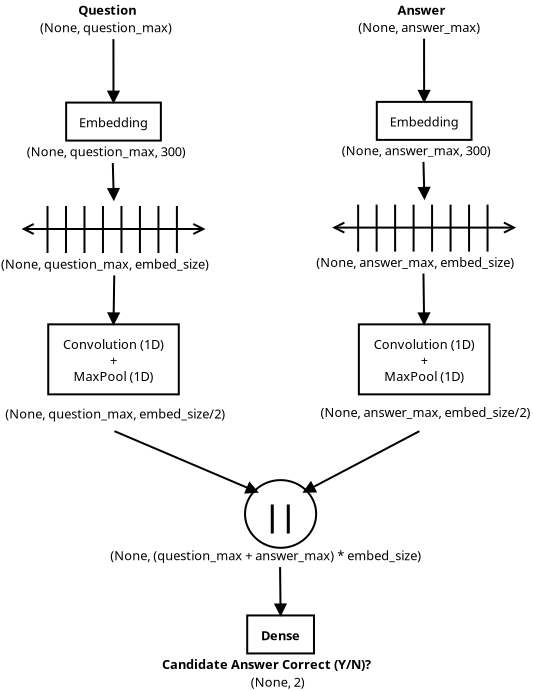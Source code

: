 <?xml version="1.0" encoding="UTF-8"?>
<dia:diagram xmlns:dia="http://www.lysator.liu.se/~alla/dia/">
  <dia:layer name="Background" visible="true" active="true">
    <dia:object type="Standard - Text" version="1" id="O0">
      <dia:attribute name="obj_pos">
        <dia:point val="8.092,-4.985"/>
      </dia:attribute>
      <dia:attribute name="obj_bb">
        <dia:rectangle val="8.092,-5.58;11.327,-4.835"/>
      </dia:attribute>
      <dia:attribute name="text">
        <dia:composite type="text">
          <dia:attribute name="string">
            <dia:string>#Question#</dia:string>
          </dia:attribute>
          <dia:attribute name="font">
            <dia:font family="sans" style="80" name="Helvetica-Bold"/>
          </dia:attribute>
          <dia:attribute name="height">
            <dia:real val="0.8"/>
          </dia:attribute>
          <dia:attribute name="pos">
            <dia:point val="8.092,-4.985"/>
          </dia:attribute>
          <dia:attribute name="color">
            <dia:color val="#000000"/>
          </dia:attribute>
          <dia:attribute name="alignment">
            <dia:enum val="0"/>
          </dia:attribute>
        </dia:composite>
      </dia:attribute>
      <dia:attribute name="valign">
        <dia:enum val="3"/>
      </dia:attribute>
    </dia:object>
    <dia:object type="Standard - Text" version="1" id="O1">
      <dia:attribute name="obj_pos">
        <dia:point val="4.229,7.712"/>
      </dia:attribute>
      <dia:attribute name="obj_bb">
        <dia:rectangle val="4.229,7.117;15.479,7.862"/>
      </dia:attribute>
      <dia:attribute name="text">
        <dia:composite type="text">
          <dia:attribute name="string">
            <dia:string>#(None, question_max, embed_size)#</dia:string>
          </dia:attribute>
          <dia:attribute name="font">
            <dia:font family="sans" style="0" name="Helvetica"/>
          </dia:attribute>
          <dia:attribute name="height">
            <dia:real val="0.8"/>
          </dia:attribute>
          <dia:attribute name="pos">
            <dia:point val="4.229,7.712"/>
          </dia:attribute>
          <dia:attribute name="color">
            <dia:color val="#000000"/>
          </dia:attribute>
          <dia:attribute name="alignment">
            <dia:enum val="0"/>
          </dia:attribute>
        </dia:composite>
      </dia:attribute>
      <dia:attribute name="valign">
        <dia:enum val="3"/>
      </dia:attribute>
    </dia:object>
    <dia:group>
      <dia:object type="Standard - Line" version="0" id="O2">
        <dia:attribute name="obj_pos">
          <dia:point val="5.254,5.73"/>
        </dia:attribute>
        <dia:attribute name="obj_bb">
          <dia:rectangle val="5.204,5.399;14.505,6.06"/>
        </dia:attribute>
        <dia:attribute name="conn_endpoints">
          <dia:point val="5.254,5.73"/>
          <dia:point val="14.454,5.73"/>
        </dia:attribute>
        <dia:attribute name="numcp">
          <dia:int val="1"/>
        </dia:attribute>
        <dia:attribute name="start_arrow">
          <dia:enum val="1"/>
        </dia:attribute>
        <dia:attribute name="start_arrow_length">
          <dia:real val="0.5"/>
        </dia:attribute>
        <dia:attribute name="start_arrow_width">
          <dia:real val="0.5"/>
        </dia:attribute>
        <dia:attribute name="end_arrow">
          <dia:enum val="1"/>
        </dia:attribute>
        <dia:attribute name="end_arrow_length">
          <dia:real val="0.5"/>
        </dia:attribute>
        <dia:attribute name="end_arrow_width">
          <dia:real val="0.5"/>
        </dia:attribute>
      </dia:object>
      <dia:group>
        <dia:object type="Standard - Line" version="0" id="O3">
          <dia:attribute name="obj_pos">
            <dia:point val="9.327,4.58"/>
          </dia:attribute>
          <dia:attribute name="obj_bb">
            <dia:rectangle val="9.277,4.53;9.377,6.98"/>
          </dia:attribute>
          <dia:attribute name="conn_endpoints">
            <dia:point val="9.327,4.58"/>
            <dia:point val="9.327,6.93"/>
          </dia:attribute>
          <dia:attribute name="numcp">
            <dia:int val="1"/>
          </dia:attribute>
        </dia:object>
        <dia:object type="Standard - Line" version="0" id="O4">
          <dia:attribute name="obj_pos">
            <dia:point val="8.403,4.58"/>
          </dia:attribute>
          <dia:attribute name="obj_bb">
            <dia:rectangle val="8.353,4.53;8.453,6.98"/>
          </dia:attribute>
          <dia:attribute name="conn_endpoints">
            <dia:point val="8.403,4.58"/>
            <dia:point val="8.403,6.93"/>
          </dia:attribute>
          <dia:attribute name="numcp">
            <dia:int val="1"/>
          </dia:attribute>
        </dia:object>
        <dia:object type="Standard - Line" version="0" id="O5">
          <dia:attribute name="obj_pos">
            <dia:point val="7.479,4.58"/>
          </dia:attribute>
          <dia:attribute name="obj_bb">
            <dia:rectangle val="7.429,4.53;7.529,6.98"/>
          </dia:attribute>
          <dia:attribute name="conn_endpoints">
            <dia:point val="7.479,4.58"/>
            <dia:point val="7.479,6.93"/>
          </dia:attribute>
          <dia:attribute name="numcp">
            <dia:int val="1"/>
          </dia:attribute>
        </dia:object>
        <dia:object type="Standard - Line" version="0" id="O6">
          <dia:attribute name="obj_pos">
            <dia:point val="6.554,4.58"/>
          </dia:attribute>
          <dia:attribute name="obj_bb">
            <dia:rectangle val="6.504,4.53;6.604,6.98"/>
          </dia:attribute>
          <dia:attribute name="conn_endpoints">
            <dia:point val="6.554,4.58"/>
            <dia:point val="6.554,6.93"/>
          </dia:attribute>
          <dia:attribute name="numcp">
            <dia:int val="1"/>
          </dia:attribute>
        </dia:object>
        <dia:object type="Standard - Line" version="0" id="O7">
          <dia:attribute name="obj_pos">
            <dia:point val="10.252,4.58"/>
          </dia:attribute>
          <dia:attribute name="obj_bb">
            <dia:rectangle val="10.202,4.53;10.302,6.98"/>
          </dia:attribute>
          <dia:attribute name="conn_endpoints">
            <dia:point val="10.252,4.58"/>
            <dia:point val="10.252,6.93"/>
          </dia:attribute>
          <dia:attribute name="numcp">
            <dia:int val="1"/>
          </dia:attribute>
        </dia:object>
        <dia:object type="Standard - Line" version="0" id="O8">
          <dia:attribute name="obj_pos">
            <dia:point val="11.176,4.58"/>
          </dia:attribute>
          <dia:attribute name="obj_bb">
            <dia:rectangle val="11.126,4.53;11.226,6.98"/>
          </dia:attribute>
          <dia:attribute name="conn_endpoints">
            <dia:point val="11.176,4.58"/>
            <dia:point val="11.176,6.93"/>
          </dia:attribute>
          <dia:attribute name="numcp">
            <dia:int val="1"/>
          </dia:attribute>
        </dia:object>
        <dia:object type="Standard - Line" version="0" id="O9">
          <dia:attribute name="obj_pos">
            <dia:point val="13.024,4.58"/>
          </dia:attribute>
          <dia:attribute name="obj_bb">
            <dia:rectangle val="12.975,4.53;13.075,6.98"/>
          </dia:attribute>
          <dia:attribute name="conn_endpoints">
            <dia:point val="13.024,4.58"/>
            <dia:point val="13.024,6.93"/>
          </dia:attribute>
          <dia:attribute name="numcp">
            <dia:int val="1"/>
          </dia:attribute>
        </dia:object>
        <dia:object type="Standard - Line" version="0" id="O10">
          <dia:attribute name="obj_pos">
            <dia:point val="12.1,4.58"/>
          </dia:attribute>
          <dia:attribute name="obj_bb">
            <dia:rectangle val="12.05,4.53;12.15,6.98"/>
          </dia:attribute>
          <dia:attribute name="conn_endpoints">
            <dia:point val="12.1,4.58"/>
            <dia:point val="12.1,6.93"/>
          </dia:attribute>
          <dia:attribute name="numcp">
            <dia:int val="1"/>
          </dia:attribute>
        </dia:object>
      </dia:group>
    </dia:group>
    <dia:group>
      <dia:object type="Standard - Line" version="0" id="O11">
        <dia:attribute name="obj_pos">
          <dia:point val="20.786,5.66"/>
        </dia:attribute>
        <dia:attribute name="obj_bb">
          <dia:rectangle val="20.736,5.33;30.036,5.991"/>
        </dia:attribute>
        <dia:attribute name="conn_endpoints">
          <dia:point val="20.786,5.66"/>
          <dia:point val="29.986,5.66"/>
        </dia:attribute>
        <dia:attribute name="numcp">
          <dia:int val="1"/>
        </dia:attribute>
        <dia:attribute name="start_arrow">
          <dia:enum val="1"/>
        </dia:attribute>
        <dia:attribute name="start_arrow_length">
          <dia:real val="0.5"/>
        </dia:attribute>
        <dia:attribute name="start_arrow_width">
          <dia:real val="0.5"/>
        </dia:attribute>
        <dia:attribute name="end_arrow">
          <dia:enum val="1"/>
        </dia:attribute>
        <dia:attribute name="end_arrow_length">
          <dia:real val="0.5"/>
        </dia:attribute>
        <dia:attribute name="end_arrow_width">
          <dia:real val="0.5"/>
        </dia:attribute>
      </dia:object>
      <dia:group>
        <dia:object type="Standard - Line" version="0" id="O12">
          <dia:attribute name="obj_pos">
            <dia:point val="24.859,4.511"/>
          </dia:attribute>
          <dia:attribute name="obj_bb">
            <dia:rectangle val="24.809,4.46;24.909,6.91"/>
          </dia:attribute>
          <dia:attribute name="conn_endpoints">
            <dia:point val="24.859,4.511"/>
            <dia:point val="24.859,6.861"/>
          </dia:attribute>
          <dia:attribute name="numcp">
            <dia:int val="1"/>
          </dia:attribute>
        </dia:object>
        <dia:object type="Standard - Line" version="0" id="O13">
          <dia:attribute name="obj_pos">
            <dia:point val="23.935,4.511"/>
          </dia:attribute>
          <dia:attribute name="obj_bb">
            <dia:rectangle val="23.885,4.46;23.985,6.91"/>
          </dia:attribute>
          <dia:attribute name="conn_endpoints">
            <dia:point val="23.935,4.511"/>
            <dia:point val="23.935,6.861"/>
          </dia:attribute>
          <dia:attribute name="numcp">
            <dia:int val="1"/>
          </dia:attribute>
        </dia:object>
        <dia:object type="Standard - Line" version="0" id="O14">
          <dia:attribute name="obj_pos">
            <dia:point val="23.011,4.511"/>
          </dia:attribute>
          <dia:attribute name="obj_bb">
            <dia:rectangle val="22.961,4.46;23.061,6.91"/>
          </dia:attribute>
          <dia:attribute name="conn_endpoints">
            <dia:point val="23.011,4.511"/>
            <dia:point val="23.011,6.861"/>
          </dia:attribute>
          <dia:attribute name="numcp">
            <dia:int val="1"/>
          </dia:attribute>
        </dia:object>
        <dia:object type="Standard - Line" version="0" id="O15">
          <dia:attribute name="obj_pos">
            <dia:point val="22.086,4.511"/>
          </dia:attribute>
          <dia:attribute name="obj_bb">
            <dia:rectangle val="22.036,4.46;22.136,6.91"/>
          </dia:attribute>
          <dia:attribute name="conn_endpoints">
            <dia:point val="22.086,4.511"/>
            <dia:point val="22.086,6.861"/>
          </dia:attribute>
          <dia:attribute name="numcp">
            <dia:int val="1"/>
          </dia:attribute>
        </dia:object>
        <dia:object type="Standard - Line" version="0" id="O16">
          <dia:attribute name="obj_pos">
            <dia:point val="25.783,4.511"/>
          </dia:attribute>
          <dia:attribute name="obj_bb">
            <dia:rectangle val="25.733,4.46;25.833,6.91"/>
          </dia:attribute>
          <dia:attribute name="conn_endpoints">
            <dia:point val="25.783,4.511"/>
            <dia:point val="25.783,6.861"/>
          </dia:attribute>
          <dia:attribute name="numcp">
            <dia:int val="1"/>
          </dia:attribute>
        </dia:object>
        <dia:object type="Standard - Line" version="0" id="O17">
          <dia:attribute name="obj_pos">
            <dia:point val="26.708,4.511"/>
          </dia:attribute>
          <dia:attribute name="obj_bb">
            <dia:rectangle val="26.658,4.46;26.758,6.91"/>
          </dia:attribute>
          <dia:attribute name="conn_endpoints">
            <dia:point val="26.708,4.511"/>
            <dia:point val="26.708,6.861"/>
          </dia:attribute>
          <dia:attribute name="numcp">
            <dia:int val="1"/>
          </dia:attribute>
        </dia:object>
        <dia:object type="Standard - Line" version="0" id="O18">
          <dia:attribute name="obj_pos">
            <dia:point val="28.556,4.511"/>
          </dia:attribute>
          <dia:attribute name="obj_bb">
            <dia:rectangle val="28.506,4.46;28.606,6.91"/>
          </dia:attribute>
          <dia:attribute name="conn_endpoints">
            <dia:point val="28.556,4.511"/>
            <dia:point val="28.556,6.861"/>
          </dia:attribute>
          <dia:attribute name="numcp">
            <dia:int val="1"/>
          </dia:attribute>
        </dia:object>
        <dia:object type="Standard - Line" version="0" id="O19">
          <dia:attribute name="obj_pos">
            <dia:point val="27.632,4.511"/>
          </dia:attribute>
          <dia:attribute name="obj_bb">
            <dia:rectangle val="27.582,4.46;27.682,6.91"/>
          </dia:attribute>
          <dia:attribute name="conn_endpoints">
            <dia:point val="27.632,4.511"/>
            <dia:point val="27.632,6.861"/>
          </dia:attribute>
          <dia:attribute name="numcp">
            <dia:int val="1"/>
          </dia:attribute>
        </dia:object>
      </dia:group>
    </dia:group>
    <dia:object type="Standard - Text" version="1" id="O20">
      <dia:attribute name="obj_pos">
        <dia:point val="24.055,-4.985"/>
      </dia:attribute>
      <dia:attribute name="obj_bb">
        <dia:rectangle val="24.055,-5.58;26.727,-4.835"/>
      </dia:attribute>
      <dia:attribute name="text">
        <dia:composite type="text">
          <dia:attribute name="string">
            <dia:string>#Answer#</dia:string>
          </dia:attribute>
          <dia:attribute name="font">
            <dia:font family="sans" style="80" name="Helvetica-Bold"/>
          </dia:attribute>
          <dia:attribute name="height">
            <dia:real val="0.8"/>
          </dia:attribute>
          <dia:attribute name="pos">
            <dia:point val="24.055,-4.985"/>
          </dia:attribute>
          <dia:attribute name="color">
            <dia:color val="#000000"/>
          </dia:attribute>
          <dia:attribute name="alignment">
            <dia:enum val="0"/>
          </dia:attribute>
        </dia:composite>
      </dia:attribute>
      <dia:attribute name="valign">
        <dia:enum val="3"/>
      </dia:attribute>
    </dia:object>
    <dia:object type="Standard - Text" version="1" id="O21">
      <dia:attribute name="obj_pos">
        <dia:point val="19.989,7.632"/>
      </dia:attribute>
      <dia:attribute name="obj_bb">
        <dia:rectangle val="19.989,7.037;30.784,7.782"/>
      </dia:attribute>
      <dia:attribute name="text">
        <dia:composite type="text">
          <dia:attribute name="string">
            <dia:string>#(None, answer_max, embed_size)#</dia:string>
          </dia:attribute>
          <dia:attribute name="font">
            <dia:font family="sans" style="0" name="Helvetica"/>
          </dia:attribute>
          <dia:attribute name="height">
            <dia:real val="0.8"/>
          </dia:attribute>
          <dia:attribute name="pos">
            <dia:point val="19.989,7.632"/>
          </dia:attribute>
          <dia:attribute name="color">
            <dia:color val="#000000"/>
          </dia:attribute>
          <dia:attribute name="alignment">
            <dia:enum val="0"/>
          </dia:attribute>
        </dia:composite>
      </dia:attribute>
      <dia:attribute name="valign">
        <dia:enum val="3"/>
      </dia:attribute>
    </dia:object>
    <dia:object type="Flowchart - Ellipse" version="0" id="O22">
      <dia:attribute name="obj_pos">
        <dia:point val="16.593,18.44"/>
      </dia:attribute>
      <dia:attribute name="obj_bb">
        <dia:rectangle val="16.543,18.39;19.874,21.566"/>
      </dia:attribute>
      <dia:attribute name="elem_corner">
        <dia:point val="16.593,18.44"/>
      </dia:attribute>
      <dia:attribute name="elem_width">
        <dia:real val="3.231"/>
      </dia:attribute>
      <dia:attribute name="elem_height">
        <dia:real val="3.076"/>
      </dia:attribute>
      <dia:attribute name="border_width">
        <dia:real val="0.1"/>
      </dia:attribute>
      <dia:attribute name="show_background">
        <dia:boolean val="true"/>
      </dia:attribute>
      <dia:attribute name="padding">
        <dia:real val="0.354"/>
      </dia:attribute>
      <dia:attribute name="text">
        <dia:composite type="text">
          <dia:attribute name="string">
            <dia:string>#||#</dia:string>
          </dia:attribute>
          <dia:attribute name="font">
            <dia:font family="sans" style="80" name="Helvetica-Bold"/>
          </dia:attribute>
          <dia:attribute name="height">
            <dia:real val="1.764"/>
          </dia:attribute>
          <dia:attribute name="pos">
            <dia:point val="18.209,20.406"/>
          </dia:attribute>
          <dia:attribute name="color">
            <dia:color val="#000000"/>
          </dia:attribute>
          <dia:attribute name="alignment">
            <dia:enum val="1"/>
          </dia:attribute>
        </dia:composite>
      </dia:attribute>
    </dia:object>
    <dia:object type="Flowchart - Box" version="0" id="O23">
      <dia:attribute name="obj_pos">
        <dia:point val="16.54,25.052"/>
      </dia:attribute>
      <dia:attribute name="obj_bb">
        <dia:rectangle val="16.49,25.002;19.927,27.002"/>
      </dia:attribute>
      <dia:attribute name="elem_corner">
        <dia:point val="16.54,25.052"/>
      </dia:attribute>
      <dia:attribute name="elem_width">
        <dia:real val="3.338"/>
      </dia:attribute>
      <dia:attribute name="elem_height">
        <dia:real val="1.9"/>
      </dia:attribute>
      <dia:attribute name="border_width">
        <dia:real val="0.1"/>
      </dia:attribute>
      <dia:attribute name="show_background">
        <dia:boolean val="true"/>
      </dia:attribute>
      <dia:attribute name="padding">
        <dia:real val="0.5"/>
      </dia:attribute>
      <dia:attribute name="text">
        <dia:composite type="text">
          <dia:attribute name="string">
            <dia:string>#Dense#</dia:string>
          </dia:attribute>
          <dia:attribute name="font">
            <dia:font family="sans" style="80" name="Helvetica-Bold"/>
          </dia:attribute>
          <dia:attribute name="height">
            <dia:real val="0.8"/>
          </dia:attribute>
          <dia:attribute name="pos">
            <dia:point val="18.209,26.197"/>
          </dia:attribute>
          <dia:attribute name="color">
            <dia:color val="#000000"/>
          </dia:attribute>
          <dia:attribute name="alignment">
            <dia:enum val="1"/>
          </dia:attribute>
        </dia:composite>
      </dia:attribute>
    </dia:object>
    <dia:object type="Standard - Line" version="0" id="O24">
      <dia:attribute name="obj_pos">
        <dia:point val="18.183,22.632"/>
      </dia:attribute>
      <dia:attribute name="obj_bb">
        <dia:rectangle val="17.872,22.581;18.534,25.164"/>
      </dia:attribute>
      <dia:attribute name="conn_endpoints">
        <dia:point val="18.183,22.632"/>
        <dia:point val="18.209,25.052"/>
      </dia:attribute>
      <dia:attribute name="numcp">
        <dia:int val="1"/>
      </dia:attribute>
      <dia:attribute name="end_arrow">
        <dia:enum val="3"/>
      </dia:attribute>
      <dia:attribute name="end_arrow_length">
        <dia:real val="0.5"/>
      </dia:attribute>
      <dia:attribute name="end_arrow_width">
        <dia:real val="0.5"/>
      </dia:attribute>
      <dia:connections>
        <dia:connection handle="1" to="O23" connection="2"/>
      </dia:connections>
    </dia:object>
    <dia:object type="Standard - Text" version="1" id="O25">
      <dia:attribute name="obj_pos">
        <dia:point val="9.69,22.296"/>
      </dia:attribute>
      <dia:attribute name="obj_bb">
        <dia:rectangle val="9.69,21.701;26.727,22.446"/>
      </dia:attribute>
      <dia:attribute name="text">
        <dia:composite type="text">
          <dia:attribute name="string">
            <dia:string>#(None, (question_max + answer_max) * embed_size)#</dia:string>
          </dia:attribute>
          <dia:attribute name="font">
            <dia:font family="sans" style="0" name="Helvetica"/>
          </dia:attribute>
          <dia:attribute name="height">
            <dia:real val="0.8"/>
          </dia:attribute>
          <dia:attribute name="pos">
            <dia:point val="9.69,22.296"/>
          </dia:attribute>
          <dia:attribute name="color">
            <dia:color val="#000000"/>
          </dia:attribute>
          <dia:attribute name="alignment">
            <dia:enum val="0"/>
          </dia:attribute>
        </dia:composite>
      </dia:attribute>
      <dia:attribute name="valign">
        <dia:enum val="3"/>
      </dia:attribute>
    </dia:object>
    <dia:object type="Standard - Line" version="0" id="O26">
      <dia:attribute name="obj_pos">
        <dia:point val="9.9,15.838"/>
      </dia:attribute>
      <dia:attribute name="obj_bb">
        <dia:rectangle val="9.834,15.772;17.169,18.99"/>
      </dia:attribute>
      <dia:attribute name="conn_endpoints">
        <dia:point val="9.9,15.838"/>
        <dia:point val="17.067,18.89"/>
      </dia:attribute>
      <dia:attribute name="numcp">
        <dia:int val="1"/>
      </dia:attribute>
      <dia:attribute name="end_arrow">
        <dia:enum val="3"/>
      </dia:attribute>
      <dia:attribute name="end_arrow_length">
        <dia:real val="0.5"/>
      </dia:attribute>
      <dia:attribute name="end_arrow_width">
        <dia:real val="0.5"/>
      </dia:attribute>
      <dia:connections>
        <dia:connection handle="1" to="O22" connection="6"/>
      </dia:connections>
    </dia:object>
    <dia:object type="Standard - Line" version="0" id="O27">
      <dia:attribute name="obj_pos">
        <dia:point val="25.15,15.838"/>
      </dia:attribute>
      <dia:attribute name="obj_bb">
        <dia:rectangle val="19.252,15.77;25.218,18.96"/>
      </dia:attribute>
      <dia:attribute name="conn_endpoints">
        <dia:point val="25.15,15.838"/>
        <dia:point val="19.351,18.89"/>
      </dia:attribute>
      <dia:attribute name="numcp">
        <dia:int val="1"/>
      </dia:attribute>
      <dia:attribute name="end_arrow">
        <dia:enum val="3"/>
      </dia:attribute>
      <dia:attribute name="end_arrow_length">
        <dia:real val="0.5"/>
      </dia:attribute>
      <dia:attribute name="end_arrow_width">
        <dia:real val="0.5"/>
      </dia:attribute>
      <dia:connections>
        <dia:connection handle="1" to="O22" connection="2"/>
      </dia:connections>
    </dia:object>
    <dia:object type="Flowchart - Box" version="0" id="O28">
      <dia:attribute name="obj_pos">
        <dia:point val="7.487,-0.591"/>
      </dia:attribute>
      <dia:attribute name="obj_bb">
        <dia:rectangle val="7.437,-0.641;12.272,1.359"/>
      </dia:attribute>
      <dia:attribute name="elem_corner">
        <dia:point val="7.487,-0.591"/>
      </dia:attribute>
      <dia:attribute name="elem_width">
        <dia:real val="4.735"/>
      </dia:attribute>
      <dia:attribute name="elem_height">
        <dia:real val="1.9"/>
      </dia:attribute>
      <dia:attribute name="show_background">
        <dia:boolean val="true"/>
      </dia:attribute>
      <dia:attribute name="padding">
        <dia:real val="0.5"/>
      </dia:attribute>
      <dia:attribute name="text">
        <dia:composite type="text">
          <dia:attribute name="string">
            <dia:string>#Embedding#</dia:string>
          </dia:attribute>
          <dia:attribute name="font">
            <dia:font family="sans" style="0" name="Helvetica"/>
          </dia:attribute>
          <dia:attribute name="height">
            <dia:real val="0.8"/>
          </dia:attribute>
          <dia:attribute name="pos">
            <dia:point val="9.854,0.554"/>
          </dia:attribute>
          <dia:attribute name="color">
            <dia:color val="#000000"/>
          </dia:attribute>
          <dia:attribute name="alignment">
            <dia:enum val="1"/>
          </dia:attribute>
        </dia:composite>
      </dia:attribute>
    </dia:object>
    <dia:object type="Standard - Text" version="1" id="O29">
      <dia:attribute name="obj_pos">
        <dia:point val="6.181,-4.102"/>
      </dia:attribute>
      <dia:attribute name="obj_bb">
        <dia:rectangle val="6.181,-4.697;13.238,-3.952"/>
      </dia:attribute>
      <dia:attribute name="text">
        <dia:composite type="text">
          <dia:attribute name="string">
            <dia:string>#(None, question_max)#</dia:string>
          </dia:attribute>
          <dia:attribute name="font">
            <dia:font family="sans" style="0" name="Helvetica"/>
          </dia:attribute>
          <dia:attribute name="height">
            <dia:real val="0.8"/>
          </dia:attribute>
          <dia:attribute name="pos">
            <dia:point val="6.181,-4.102"/>
          </dia:attribute>
          <dia:attribute name="color">
            <dia:color val="#000000"/>
          </dia:attribute>
          <dia:attribute name="alignment">
            <dia:enum val="0"/>
          </dia:attribute>
        </dia:composite>
      </dia:attribute>
      <dia:attribute name="valign">
        <dia:enum val="3"/>
      </dia:attribute>
    </dia:object>
    <dia:object type="Standard - Text" version="1" id="O30">
      <dia:attribute name="obj_pos">
        <dia:point val="22.09,-4.114"/>
      </dia:attribute>
      <dia:attribute name="obj_bb">
        <dia:rectangle val="22.09,-4.709;28.692,-3.964"/>
      </dia:attribute>
      <dia:attribute name="text">
        <dia:composite type="text">
          <dia:attribute name="string">
            <dia:string>#(None, answer_max)#</dia:string>
          </dia:attribute>
          <dia:attribute name="font">
            <dia:font family="sans" style="0" name="Helvetica"/>
          </dia:attribute>
          <dia:attribute name="height">
            <dia:real val="0.8"/>
          </dia:attribute>
          <dia:attribute name="pos">
            <dia:point val="22.09,-4.114"/>
          </dia:attribute>
          <dia:attribute name="color">
            <dia:color val="#000000"/>
          </dia:attribute>
          <dia:attribute name="alignment">
            <dia:enum val="0"/>
          </dia:attribute>
        </dia:composite>
      </dia:attribute>
      <dia:attribute name="valign">
        <dia:enum val="3"/>
      </dia:attribute>
    </dia:object>
    <dia:object type="Flowchart - Box" version="0" id="O31">
      <dia:attribute name="obj_pos">
        <dia:point val="23.019,-0.626"/>
      </dia:attribute>
      <dia:attribute name="obj_bb">
        <dia:rectangle val="22.969,-0.676;27.804,1.324"/>
      </dia:attribute>
      <dia:attribute name="elem_corner">
        <dia:point val="23.019,-0.626"/>
      </dia:attribute>
      <dia:attribute name="elem_width">
        <dia:real val="4.735"/>
      </dia:attribute>
      <dia:attribute name="elem_height">
        <dia:real val="1.9"/>
      </dia:attribute>
      <dia:attribute name="show_background">
        <dia:boolean val="true"/>
      </dia:attribute>
      <dia:attribute name="padding">
        <dia:real val="0.5"/>
      </dia:attribute>
      <dia:attribute name="text">
        <dia:composite type="text">
          <dia:attribute name="string">
            <dia:string>#Embedding#</dia:string>
          </dia:attribute>
          <dia:attribute name="font">
            <dia:font family="sans" style="0" name="Helvetica"/>
          </dia:attribute>
          <dia:attribute name="height">
            <dia:real val="0.8"/>
          </dia:attribute>
          <dia:attribute name="pos">
            <dia:point val="25.386,0.519"/>
          </dia:attribute>
          <dia:attribute name="color">
            <dia:color val="#000000"/>
          </dia:attribute>
          <dia:attribute name="alignment">
            <dia:enum val="1"/>
          </dia:attribute>
        </dia:composite>
      </dia:attribute>
    </dia:object>
    <dia:object type="Standard - Text" version="1" id="O32">
      <dia:attribute name="obj_pos">
        <dia:point val="5.512,2.091"/>
      </dia:attribute>
      <dia:attribute name="obj_bb">
        <dia:rectangle val="5.512,1.496;14.197,2.241"/>
      </dia:attribute>
      <dia:attribute name="text">
        <dia:composite type="text">
          <dia:attribute name="string">
            <dia:string>#(None, question_max, 300)#</dia:string>
          </dia:attribute>
          <dia:attribute name="font">
            <dia:font family="sans" style="0" name="Helvetica"/>
          </dia:attribute>
          <dia:attribute name="height">
            <dia:real val="0.8"/>
          </dia:attribute>
          <dia:attribute name="pos">
            <dia:point val="5.512,2.091"/>
          </dia:attribute>
          <dia:attribute name="color">
            <dia:color val="#000000"/>
          </dia:attribute>
          <dia:attribute name="alignment">
            <dia:enum val="0"/>
          </dia:attribute>
        </dia:composite>
      </dia:attribute>
      <dia:attribute name="valign">
        <dia:enum val="3"/>
      </dia:attribute>
    </dia:object>
    <dia:object type="Standard - Text" version="1" id="O33">
      <dia:attribute name="obj_pos">
        <dia:point val="21.271,2.045"/>
      </dia:attribute>
      <dia:attribute name="obj_bb">
        <dia:rectangle val="21.271,1.45;29.501,2.195"/>
      </dia:attribute>
      <dia:attribute name="text">
        <dia:composite type="text">
          <dia:attribute name="string">
            <dia:string>#(None, answer_max, 300)#</dia:string>
          </dia:attribute>
          <dia:attribute name="font">
            <dia:font family="sans" style="0" name="Helvetica"/>
          </dia:attribute>
          <dia:attribute name="height">
            <dia:real val="0.8"/>
          </dia:attribute>
          <dia:attribute name="pos">
            <dia:point val="21.271,2.045"/>
          </dia:attribute>
          <dia:attribute name="color">
            <dia:color val="#000000"/>
          </dia:attribute>
          <dia:attribute name="alignment">
            <dia:enum val="0"/>
          </dia:attribute>
        </dia:composite>
      </dia:attribute>
      <dia:attribute name="valign">
        <dia:enum val="3"/>
      </dia:attribute>
    </dia:object>
    <dia:object type="Standard - Line" version="0" id="O34">
      <dia:attribute name="obj_pos">
        <dia:point val="9.85,-3.765"/>
      </dia:attribute>
      <dia:attribute name="obj_bb">
        <dia:rectangle val="9.523,-3.815;10.184,-0.48"/>
      </dia:attribute>
      <dia:attribute name="conn_endpoints">
        <dia:point val="9.85,-3.765"/>
        <dia:point val="9.854,-0.591"/>
      </dia:attribute>
      <dia:attribute name="numcp">
        <dia:int val="1"/>
      </dia:attribute>
      <dia:attribute name="end_arrow">
        <dia:enum val="3"/>
      </dia:attribute>
      <dia:attribute name="end_arrow_length">
        <dia:real val="0.5"/>
      </dia:attribute>
      <dia:attribute name="end_arrow_width">
        <dia:real val="0.5"/>
      </dia:attribute>
      <dia:connections>
        <dia:connection handle="1" to="O28" connection="2"/>
      </dia:connections>
    </dia:object>
    <dia:object type="Standard - Line" version="0" id="O35">
      <dia:attribute name="obj_pos">
        <dia:point val="25.382,-3.788"/>
      </dia:attribute>
      <dia:attribute name="obj_bb">
        <dia:rectangle val="25.055,-3.838;25.716,-0.514"/>
      </dia:attribute>
      <dia:attribute name="conn_endpoints">
        <dia:point val="25.382,-3.788"/>
        <dia:point val="25.386,-0.626"/>
      </dia:attribute>
      <dia:attribute name="numcp">
        <dia:int val="1"/>
      </dia:attribute>
      <dia:attribute name="end_arrow">
        <dia:enum val="3"/>
      </dia:attribute>
      <dia:attribute name="end_arrow_length">
        <dia:real val="0.5"/>
      </dia:attribute>
      <dia:attribute name="end_arrow_width">
        <dia:real val="0.5"/>
      </dia:attribute>
      <dia:connections>
        <dia:connection handle="1" to="O31" connection="2"/>
      </dia:connections>
    </dia:object>
    <dia:object type="Standard - Line" version="0" id="O36">
      <dia:attribute name="obj_pos">
        <dia:point val="9.819,2.43"/>
      </dia:attribute>
      <dia:attribute name="obj_bb">
        <dia:rectangle val="9.524,2.379;10.185,4.392"/>
      </dia:attribute>
      <dia:attribute name="conn_endpoints">
        <dia:point val="9.819,2.43"/>
        <dia:point val="9.869,4.28"/>
      </dia:attribute>
      <dia:attribute name="numcp">
        <dia:int val="1"/>
      </dia:attribute>
      <dia:attribute name="end_arrow">
        <dia:enum val="3"/>
      </dia:attribute>
      <dia:attribute name="end_arrow_length">
        <dia:real val="0.5"/>
      </dia:attribute>
      <dia:attribute name="end_arrow_width">
        <dia:real val="0.5"/>
      </dia:attribute>
    </dia:object>
    <dia:object type="Standard - Line" version="0" id="O37">
      <dia:attribute name="obj_pos">
        <dia:point val="25.351,2.373"/>
      </dia:attribute>
      <dia:attribute name="obj_bb">
        <dia:rectangle val="25.056,2.321;25.717,4.334"/>
      </dia:attribute>
      <dia:attribute name="conn_endpoints">
        <dia:point val="25.351,2.373"/>
        <dia:point val="25.401,4.223"/>
      </dia:attribute>
      <dia:attribute name="numcp">
        <dia:int val="1"/>
      </dia:attribute>
      <dia:attribute name="end_arrow">
        <dia:enum val="3"/>
      </dia:attribute>
      <dia:attribute name="end_arrow_length">
        <dia:real val="0.5"/>
      </dia:attribute>
      <dia:attribute name="end_arrow_width">
        <dia:real val="0.5"/>
      </dia:attribute>
    </dia:object>
    <dia:object type="Standard - Text" version="1" id="O38">
      <dia:attribute name="obj_pos">
        <dia:point val="12.281,27.732"/>
      </dia:attribute>
      <dia:attribute name="obj_bb">
        <dia:rectangle val="12.281,27.137;24.136,27.882"/>
      </dia:attribute>
      <dia:attribute name="text">
        <dia:composite type="text">
          <dia:attribute name="string">
            <dia:string>#Candidate Answer Correct (Y/N)?#</dia:string>
          </dia:attribute>
          <dia:attribute name="font">
            <dia:font family="sans" style="80" name="Helvetica-Bold"/>
          </dia:attribute>
          <dia:attribute name="height">
            <dia:real val="0.8"/>
          </dia:attribute>
          <dia:attribute name="pos">
            <dia:point val="12.281,27.732"/>
          </dia:attribute>
          <dia:attribute name="color">
            <dia:color val="#000000"/>
          </dia:attribute>
          <dia:attribute name="alignment">
            <dia:enum val="0"/>
          </dia:attribute>
        </dia:composite>
      </dia:attribute>
      <dia:attribute name="valign">
        <dia:enum val="3"/>
      </dia:attribute>
    </dia:object>
    <dia:object type="Standard - Text" version="1" id="O39">
      <dia:attribute name="obj_pos">
        <dia:point val="16.716,28.613"/>
      </dia:attribute>
      <dia:attribute name="obj_bb">
        <dia:rectangle val="16.716,28.017;19.701,28.762"/>
      </dia:attribute>
      <dia:attribute name="text">
        <dia:composite type="text">
          <dia:attribute name="string">
            <dia:string>#(None, 2)#</dia:string>
          </dia:attribute>
          <dia:attribute name="font">
            <dia:font family="sans" style="0" name="Helvetica"/>
          </dia:attribute>
          <dia:attribute name="height">
            <dia:real val="0.8"/>
          </dia:attribute>
          <dia:attribute name="pos">
            <dia:point val="16.716,28.613"/>
          </dia:attribute>
          <dia:attribute name="color">
            <dia:color val="#000000"/>
          </dia:attribute>
          <dia:attribute name="alignment">
            <dia:enum val="0"/>
          </dia:attribute>
        </dia:composite>
      </dia:attribute>
      <dia:attribute name="valign">
        <dia:enum val="3"/>
      </dia:attribute>
    </dia:object>
    <dia:object type="Flowchart - Box" version="0" id="O40">
      <dia:attribute name="obj_pos">
        <dia:point val="6.591,10.498"/>
      </dia:attribute>
      <dia:attribute name="obj_bb">
        <dia:rectangle val="6.541,10.447;13.168,14.047"/>
      </dia:attribute>
      <dia:attribute name="elem_corner">
        <dia:point val="6.591,10.498"/>
      </dia:attribute>
      <dia:attribute name="elem_width">
        <dia:real val="6.527"/>
      </dia:attribute>
      <dia:attribute name="elem_height">
        <dia:real val="3.5"/>
      </dia:attribute>
      <dia:attribute name="show_background">
        <dia:boolean val="true"/>
      </dia:attribute>
      <dia:attribute name="padding">
        <dia:real val="0.5"/>
      </dia:attribute>
      <dia:attribute name="text">
        <dia:composite type="text">
          <dia:attribute name="string">
            <dia:string>#Convolution (1D)
+
MaxPool (1D)#</dia:string>
          </dia:attribute>
          <dia:attribute name="font">
            <dia:font family="sans" style="0" name="Helvetica"/>
          </dia:attribute>
          <dia:attribute name="height">
            <dia:real val="0.8"/>
          </dia:attribute>
          <dia:attribute name="pos">
            <dia:point val="9.854,11.643"/>
          </dia:attribute>
          <dia:attribute name="color">
            <dia:color val="#000000"/>
          </dia:attribute>
          <dia:attribute name="alignment">
            <dia:enum val="1"/>
          </dia:attribute>
        </dia:composite>
      </dia:attribute>
    </dia:object>
    <dia:object type="Flowchart - Box" version="0" id="O41">
      <dia:attribute name="obj_pos">
        <dia:point val="22.122,10.498"/>
      </dia:attribute>
      <dia:attribute name="obj_bb">
        <dia:rectangle val="22.073,10.447;28.7,14.047"/>
      </dia:attribute>
      <dia:attribute name="elem_corner">
        <dia:point val="22.122,10.498"/>
      </dia:attribute>
      <dia:attribute name="elem_width">
        <dia:real val="6.527"/>
      </dia:attribute>
      <dia:attribute name="elem_height">
        <dia:real val="3.5"/>
      </dia:attribute>
      <dia:attribute name="show_background">
        <dia:boolean val="true"/>
      </dia:attribute>
      <dia:attribute name="padding">
        <dia:real val="0.5"/>
      </dia:attribute>
      <dia:attribute name="text">
        <dia:composite type="text">
          <dia:attribute name="string">
            <dia:string>#Convolution (1D)
+
MaxPool (1D)#</dia:string>
          </dia:attribute>
          <dia:attribute name="font">
            <dia:font family="sans" style="0" name="Helvetica"/>
          </dia:attribute>
          <dia:attribute name="height">
            <dia:real val="0.8"/>
          </dia:attribute>
          <dia:attribute name="pos">
            <dia:point val="25.386,11.643"/>
          </dia:attribute>
          <dia:attribute name="color">
            <dia:color val="#000000"/>
          </dia:attribute>
          <dia:attribute name="alignment">
            <dia:enum val="1"/>
          </dia:attribute>
        </dia:composite>
      </dia:attribute>
    </dia:object>
    <dia:object type="Standard - Line" version="0" id="O42">
      <dia:attribute name="obj_pos">
        <dia:point val="9.892,8.051"/>
      </dia:attribute>
      <dia:attribute name="obj_bb">
        <dia:rectangle val="9.532,8.0;10.194,10.609"/>
      </dia:attribute>
      <dia:attribute name="conn_endpoints">
        <dia:point val="9.892,8.051"/>
        <dia:point val="9.854,10.498"/>
      </dia:attribute>
      <dia:attribute name="numcp">
        <dia:int val="1"/>
      </dia:attribute>
      <dia:attribute name="end_arrow">
        <dia:enum val="3"/>
      </dia:attribute>
      <dia:attribute name="end_arrow_length">
        <dia:real val="0.5"/>
      </dia:attribute>
      <dia:attribute name="end_arrow_width">
        <dia:real val="0.5"/>
      </dia:attribute>
      <dia:connections>
        <dia:connection handle="1" to="O40" connection="2"/>
      </dia:connections>
    </dia:object>
    <dia:object type="Standard - Line" version="0" id="O43">
      <dia:attribute name="obj_pos">
        <dia:point val="25.352,7.958"/>
      </dia:attribute>
      <dia:attribute name="obj_bb">
        <dia:rectangle val="25.048,7.908;25.71,10.609"/>
      </dia:attribute>
      <dia:attribute name="conn_endpoints">
        <dia:point val="25.352,7.958"/>
        <dia:point val="25.386,10.498"/>
      </dia:attribute>
      <dia:attribute name="numcp">
        <dia:int val="1"/>
      </dia:attribute>
      <dia:attribute name="end_arrow">
        <dia:enum val="3"/>
      </dia:attribute>
      <dia:attribute name="end_arrow_length">
        <dia:real val="0.5"/>
      </dia:attribute>
      <dia:attribute name="end_arrow_width">
        <dia:real val="0.5"/>
      </dia:attribute>
      <dia:connections>
        <dia:connection handle="1" to="O41" connection="2"/>
      </dia:connections>
    </dia:object>
    <dia:object type="Standard - Text" version="1" id="O44">
      <dia:attribute name="obj_pos">
        <dia:point val="4.44,15.208"/>
      </dia:attribute>
      <dia:attribute name="obj_bb">
        <dia:rectangle val="4.44,14.613;16.312,15.358"/>
      </dia:attribute>
      <dia:attribute name="text">
        <dia:composite type="text">
          <dia:attribute name="string">
            <dia:string>#(None, question_max, embed_size/2)#</dia:string>
          </dia:attribute>
          <dia:attribute name="font">
            <dia:font family="sans" style="0" name="Helvetica"/>
          </dia:attribute>
          <dia:attribute name="height">
            <dia:real val="0.8"/>
          </dia:attribute>
          <dia:attribute name="pos">
            <dia:point val="4.44,15.208"/>
          </dia:attribute>
          <dia:attribute name="color">
            <dia:color val="#000000"/>
          </dia:attribute>
          <dia:attribute name="alignment">
            <dia:enum val="0"/>
          </dia:attribute>
        </dia:composite>
      </dia:attribute>
      <dia:attribute name="valign">
        <dia:enum val="3"/>
      </dia:attribute>
    </dia:object>
    <dia:object type="Standard - Text" version="1" id="O45">
      <dia:attribute name="obj_pos">
        <dia:point val="20.199,15.127"/>
      </dia:attribute>
      <dia:attribute name="obj_bb">
        <dia:rectangle val="20.199,14.533;31.617,15.277"/>
      </dia:attribute>
      <dia:attribute name="text">
        <dia:composite type="text">
          <dia:attribute name="string">
            <dia:string>#(None, answer_max, embed_size/2)#</dia:string>
          </dia:attribute>
          <dia:attribute name="font">
            <dia:font family="sans" style="0" name="Helvetica"/>
          </dia:attribute>
          <dia:attribute name="height">
            <dia:real val="0.8"/>
          </dia:attribute>
          <dia:attribute name="pos">
            <dia:point val="20.199,15.127"/>
          </dia:attribute>
          <dia:attribute name="color">
            <dia:color val="#000000"/>
          </dia:attribute>
          <dia:attribute name="alignment">
            <dia:enum val="0"/>
          </dia:attribute>
        </dia:composite>
      </dia:attribute>
      <dia:attribute name="valign">
        <dia:enum val="3"/>
      </dia:attribute>
    </dia:object>
  </dia:layer>
</dia:diagram>
